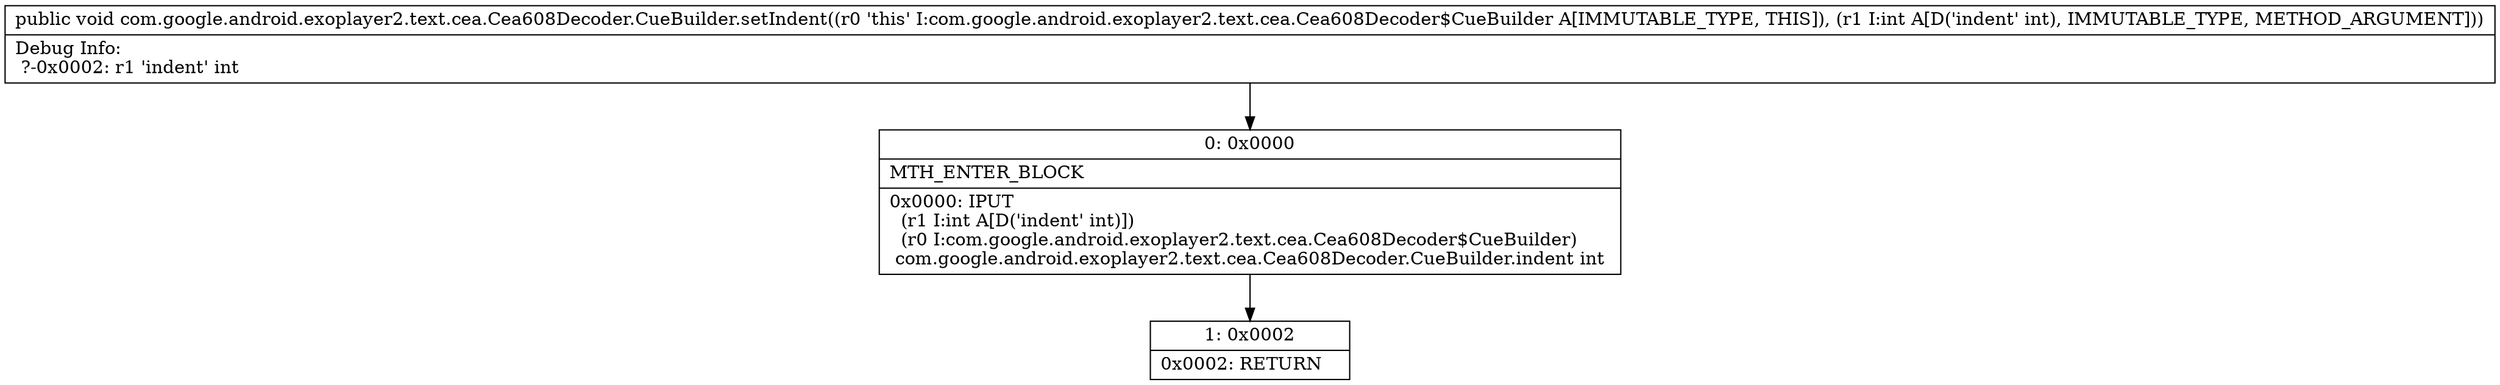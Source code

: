 digraph "CFG forcom.google.android.exoplayer2.text.cea.Cea608Decoder.CueBuilder.setIndent(I)V" {
Node_0 [shape=record,label="{0\:\ 0x0000|MTH_ENTER_BLOCK\l|0x0000: IPUT  \l  (r1 I:int A[D('indent' int)])\l  (r0 I:com.google.android.exoplayer2.text.cea.Cea608Decoder$CueBuilder)\l com.google.android.exoplayer2.text.cea.Cea608Decoder.CueBuilder.indent int \l}"];
Node_1 [shape=record,label="{1\:\ 0x0002|0x0002: RETURN   \l}"];
MethodNode[shape=record,label="{public void com.google.android.exoplayer2.text.cea.Cea608Decoder.CueBuilder.setIndent((r0 'this' I:com.google.android.exoplayer2.text.cea.Cea608Decoder$CueBuilder A[IMMUTABLE_TYPE, THIS]), (r1 I:int A[D('indent' int), IMMUTABLE_TYPE, METHOD_ARGUMENT]))  | Debug Info:\l  ?\-0x0002: r1 'indent' int\l}"];
MethodNode -> Node_0;
Node_0 -> Node_1;
}

